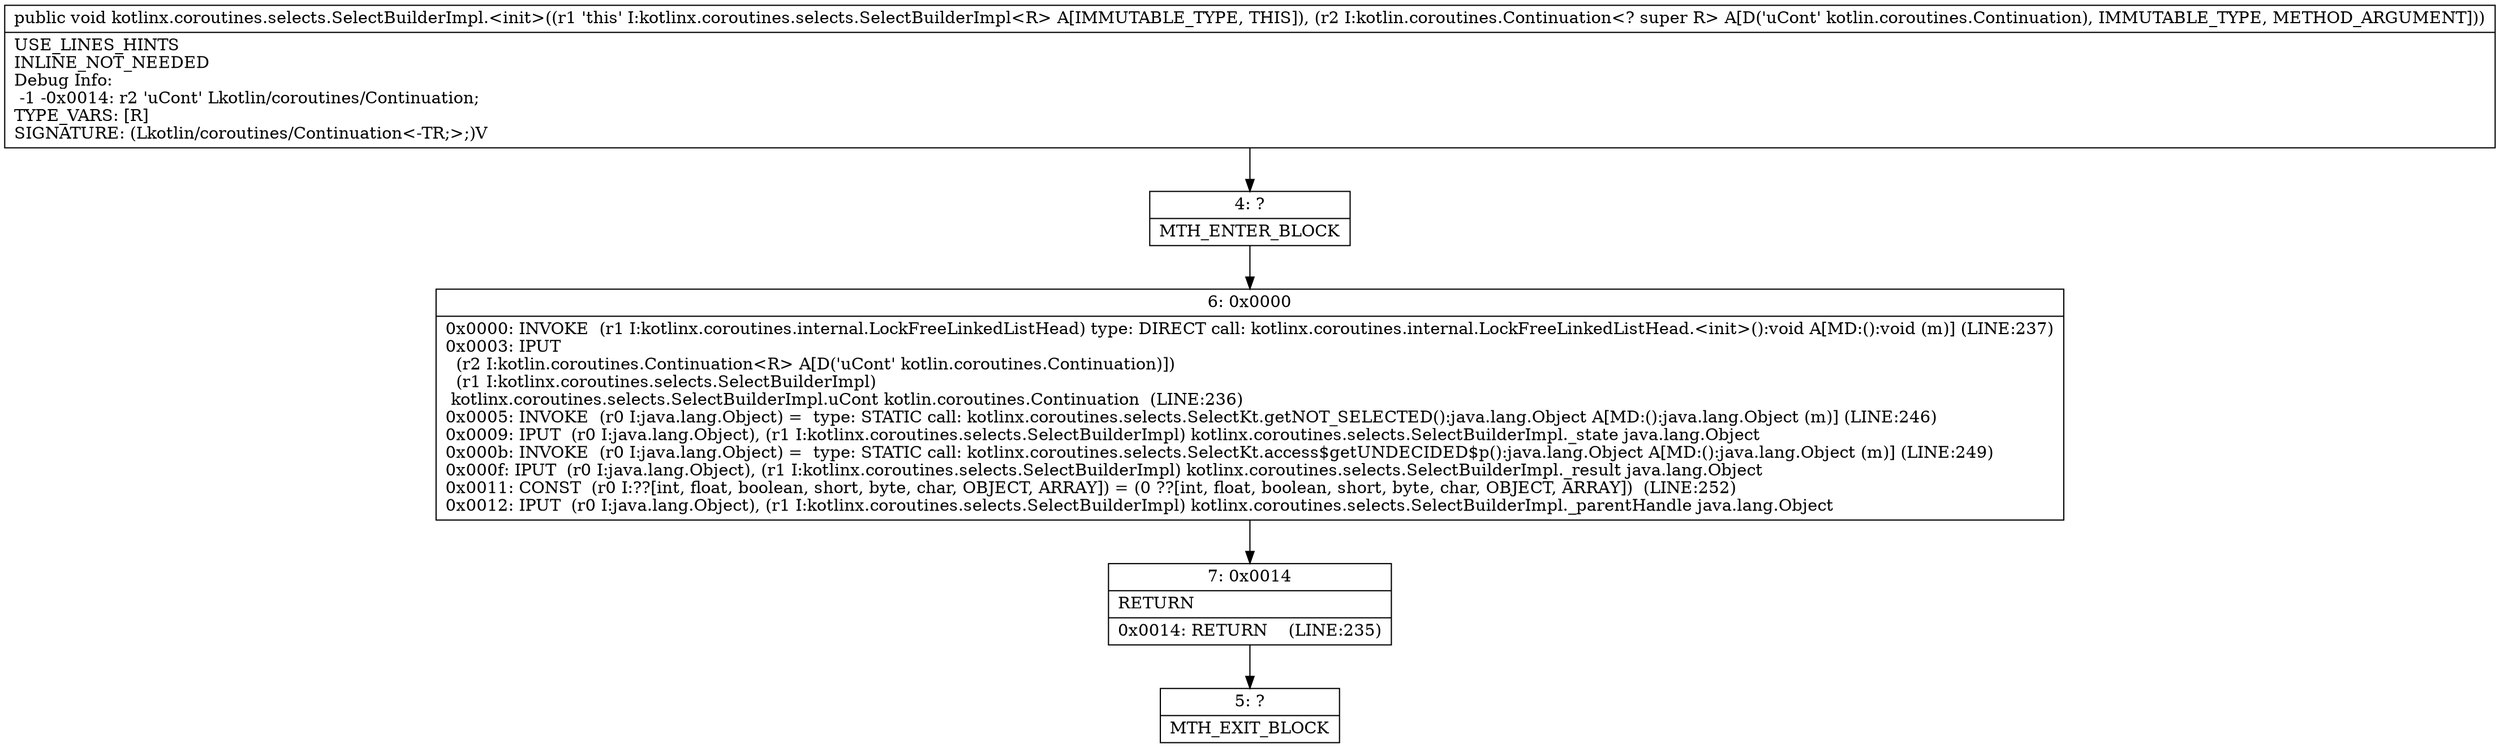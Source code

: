 digraph "CFG forkotlinx.coroutines.selects.SelectBuilderImpl.\<init\>(Lkotlin\/coroutines\/Continuation;)V" {
Node_4 [shape=record,label="{4\:\ ?|MTH_ENTER_BLOCK\l}"];
Node_6 [shape=record,label="{6\:\ 0x0000|0x0000: INVOKE  (r1 I:kotlinx.coroutines.internal.LockFreeLinkedListHead) type: DIRECT call: kotlinx.coroutines.internal.LockFreeLinkedListHead.\<init\>():void A[MD:():void (m)] (LINE:237)\l0x0003: IPUT  \l  (r2 I:kotlin.coroutines.Continuation\<R\> A[D('uCont' kotlin.coroutines.Continuation)])\l  (r1 I:kotlinx.coroutines.selects.SelectBuilderImpl)\l kotlinx.coroutines.selects.SelectBuilderImpl.uCont kotlin.coroutines.Continuation  (LINE:236)\l0x0005: INVOKE  (r0 I:java.lang.Object) =  type: STATIC call: kotlinx.coroutines.selects.SelectKt.getNOT_SELECTED():java.lang.Object A[MD:():java.lang.Object (m)] (LINE:246)\l0x0009: IPUT  (r0 I:java.lang.Object), (r1 I:kotlinx.coroutines.selects.SelectBuilderImpl) kotlinx.coroutines.selects.SelectBuilderImpl._state java.lang.Object \l0x000b: INVOKE  (r0 I:java.lang.Object) =  type: STATIC call: kotlinx.coroutines.selects.SelectKt.access$getUNDECIDED$p():java.lang.Object A[MD:():java.lang.Object (m)] (LINE:249)\l0x000f: IPUT  (r0 I:java.lang.Object), (r1 I:kotlinx.coroutines.selects.SelectBuilderImpl) kotlinx.coroutines.selects.SelectBuilderImpl._result java.lang.Object \l0x0011: CONST  (r0 I:??[int, float, boolean, short, byte, char, OBJECT, ARRAY]) = (0 ??[int, float, boolean, short, byte, char, OBJECT, ARRAY])  (LINE:252)\l0x0012: IPUT  (r0 I:java.lang.Object), (r1 I:kotlinx.coroutines.selects.SelectBuilderImpl) kotlinx.coroutines.selects.SelectBuilderImpl._parentHandle java.lang.Object \l}"];
Node_7 [shape=record,label="{7\:\ 0x0014|RETURN\l|0x0014: RETURN    (LINE:235)\l}"];
Node_5 [shape=record,label="{5\:\ ?|MTH_EXIT_BLOCK\l}"];
MethodNode[shape=record,label="{public void kotlinx.coroutines.selects.SelectBuilderImpl.\<init\>((r1 'this' I:kotlinx.coroutines.selects.SelectBuilderImpl\<R\> A[IMMUTABLE_TYPE, THIS]), (r2 I:kotlin.coroutines.Continuation\<? super R\> A[D('uCont' kotlin.coroutines.Continuation), IMMUTABLE_TYPE, METHOD_ARGUMENT]))  | USE_LINES_HINTS\lINLINE_NOT_NEEDED\lDebug Info:\l  \-1 \-0x0014: r2 'uCont' Lkotlin\/coroutines\/Continuation;\lTYPE_VARS: [R]\lSIGNATURE: (Lkotlin\/coroutines\/Continuation\<\-TR;\>;)V\l}"];
MethodNode -> Node_4;Node_4 -> Node_6;
Node_6 -> Node_7;
Node_7 -> Node_5;
}

